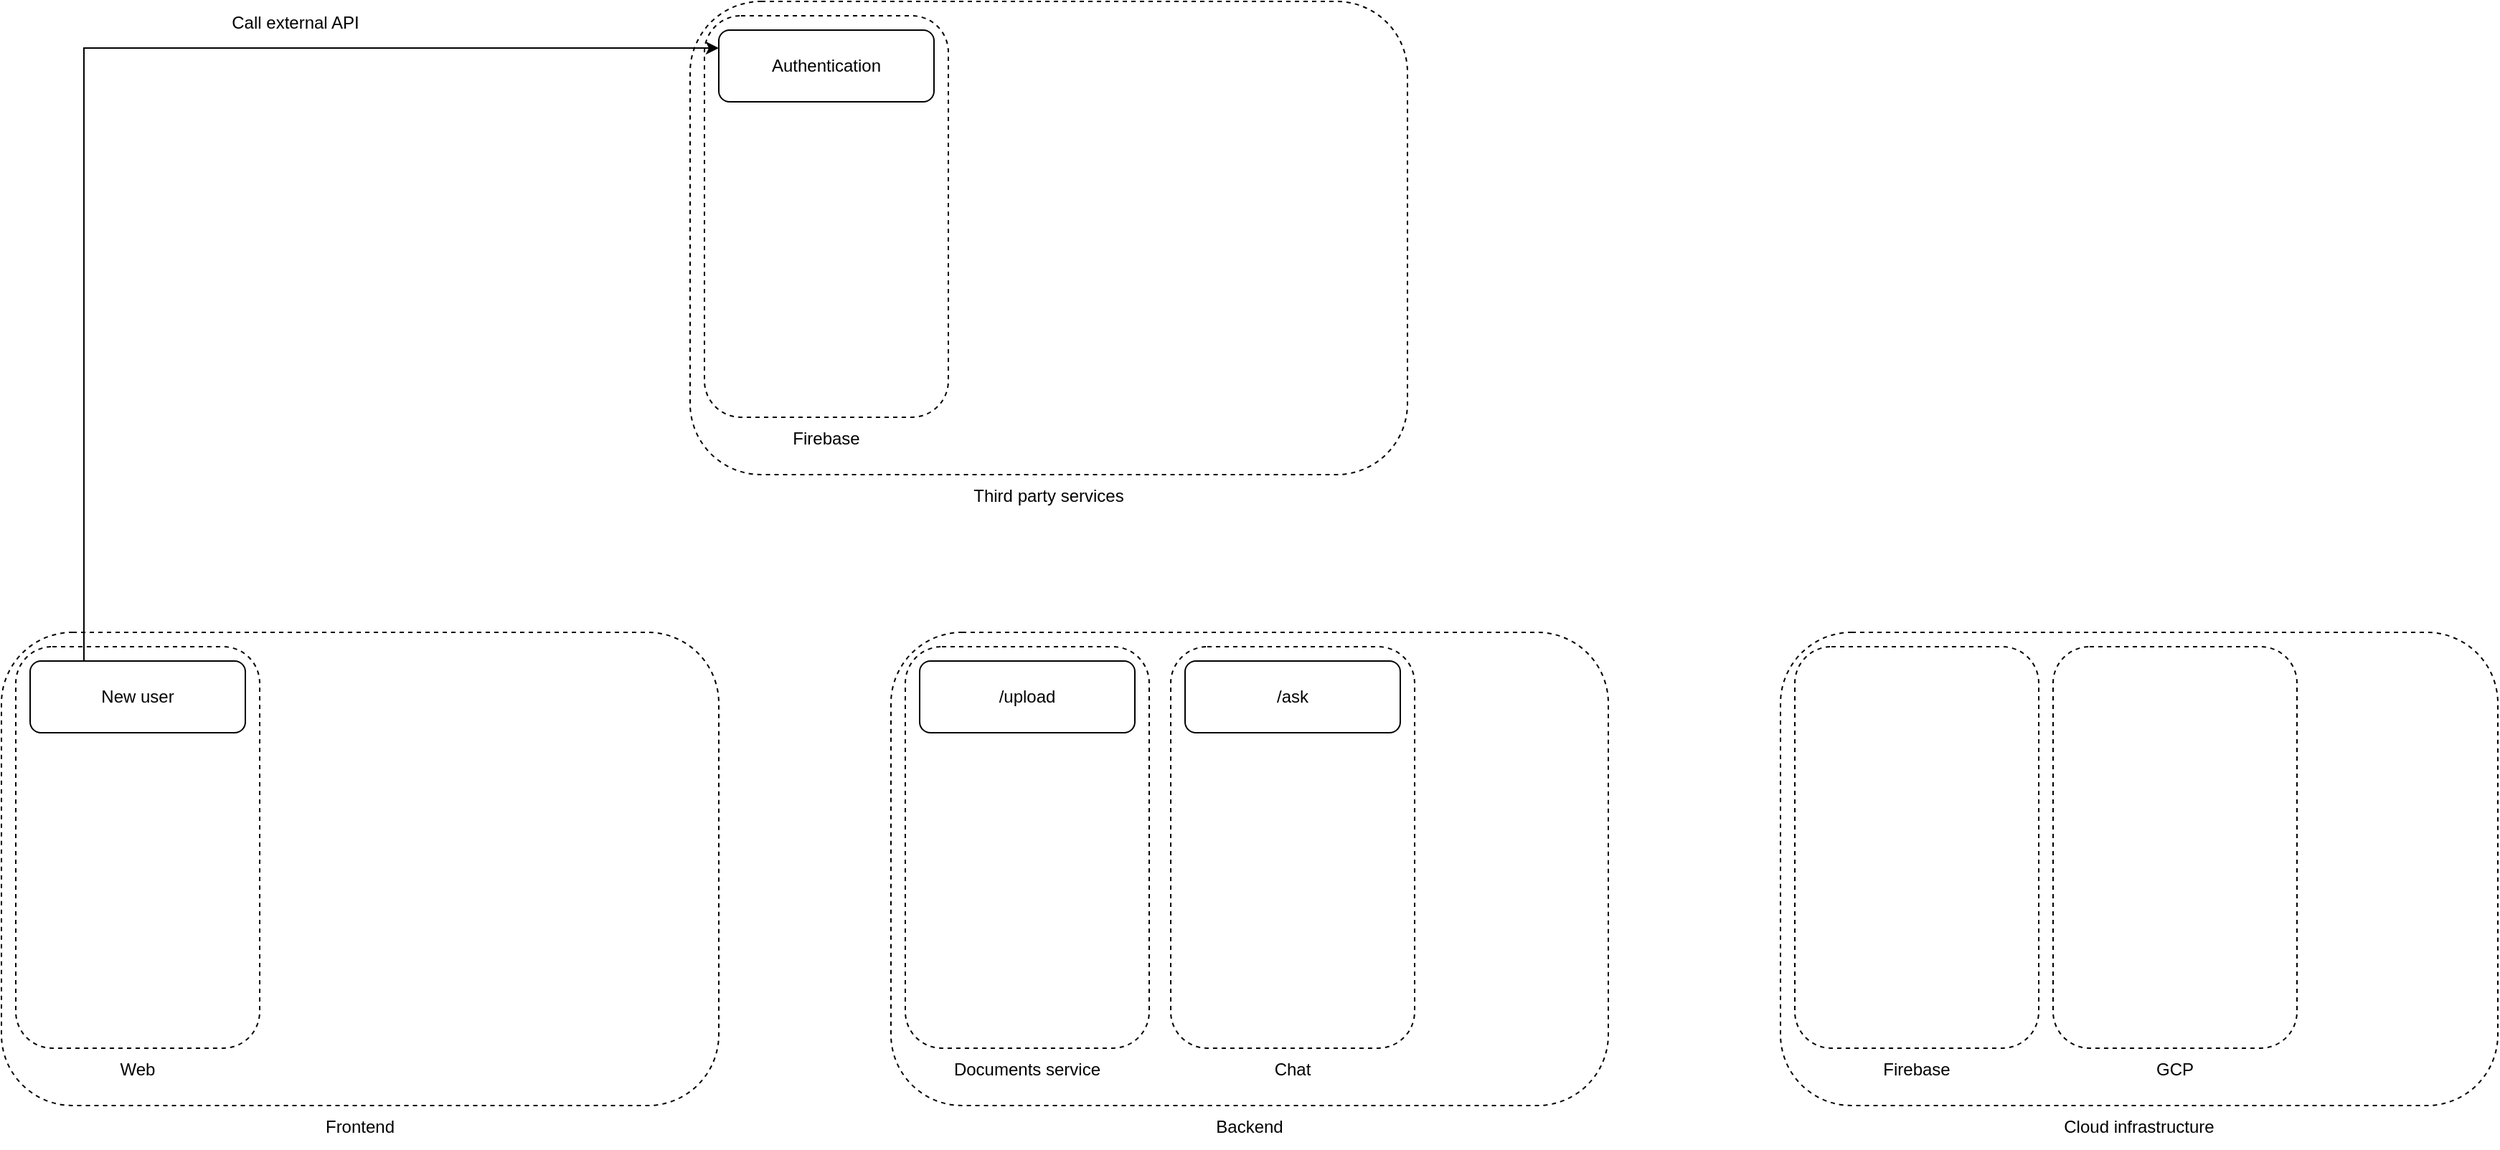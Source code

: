<mxfile version="21.3.2" type="device">
  <diagram name="Page-1" id="74b105a0-9070-1c63-61bc-23e55f88626e">
    <mxGraphModel dx="1654" dy="914" grid="1" gridSize="10" guides="1" tooltips="1" connect="1" arrows="1" fold="1" page="1" pageScale="1.5" pageWidth="1169" pageHeight="826" background="none" math="0" shadow="0">
      <root>
        <mxCell id="0" style=";html=1;" />
        <mxCell id="1" style=";html=1;" parent="0" />
        <mxCell id="34zotttAyR3V0SCPq7iB-4" value="" style="rounded=1;whiteSpace=wrap;html=1;fillColor=none;dashed=1;" vertex="1" parent="1">
          <mxGeometry x="80" y="560" width="500" height="330" as="geometry" />
        </mxCell>
        <mxCell id="34zotttAyR3V0SCPq7iB-5" value="Frontend" style="text;html=1;strokeColor=none;fillColor=none;align=center;verticalAlign=middle;whiteSpace=wrap;rounded=0;" vertex="1" parent="1">
          <mxGeometry x="300" y="890" width="60" height="30" as="geometry" />
        </mxCell>
        <mxCell id="34zotttAyR3V0SCPq7iB-7" value="" style="rounded=1;whiteSpace=wrap;html=1;fillColor=none;dashed=1;" vertex="1" parent="1">
          <mxGeometry x="560" y="120" width="500" height="330" as="geometry" />
        </mxCell>
        <mxCell id="34zotttAyR3V0SCPq7iB-8" value="Third party services" style="text;html=1;strokeColor=none;fillColor=none;align=center;verticalAlign=middle;whiteSpace=wrap;rounded=0;" vertex="1" parent="1">
          <mxGeometry x="725" y="450" width="170" height="30" as="geometry" />
        </mxCell>
        <mxCell id="34zotttAyR3V0SCPq7iB-10" value="" style="rounded=1;whiteSpace=wrap;html=1;fillColor=none;dashed=1;" vertex="1" parent="1">
          <mxGeometry x="570" y="130" width="170" height="280" as="geometry" />
        </mxCell>
        <mxCell id="34zotttAyR3V0SCPq7iB-11" value="Firebase" style="text;html=1;strokeColor=none;fillColor=none;align=center;verticalAlign=middle;whiteSpace=wrap;rounded=0;" vertex="1" parent="1">
          <mxGeometry x="570" y="410" width="170" height="30" as="geometry" />
        </mxCell>
        <mxCell id="34zotttAyR3V0SCPq7iB-13" value="Authentication" style="rounded=1;whiteSpace=wrap;html=1;" vertex="1" parent="1">
          <mxGeometry x="580" y="140" width="150" height="50" as="geometry" />
        </mxCell>
        <mxCell id="34zotttAyR3V0SCPq7iB-14" value="" style="rounded=1;whiteSpace=wrap;html=1;fillColor=none;dashed=1;" vertex="1" parent="1">
          <mxGeometry x="700" y="560" width="500" height="330" as="geometry" />
        </mxCell>
        <mxCell id="34zotttAyR3V0SCPq7iB-15" value="Backend" style="text;html=1;strokeColor=none;fillColor=none;align=center;verticalAlign=middle;whiteSpace=wrap;rounded=0;" vertex="1" parent="1">
          <mxGeometry x="920" y="890" width="60" height="30" as="geometry" />
        </mxCell>
        <mxCell id="34zotttAyR3V0SCPq7iB-16" value="" style="rounded=1;whiteSpace=wrap;html=1;fillColor=none;dashed=1;" vertex="1" parent="1">
          <mxGeometry x="1320" y="560" width="500" height="330" as="geometry" />
        </mxCell>
        <mxCell id="34zotttAyR3V0SCPq7iB-17" value="Cloud infrastructure" style="text;html=1;strokeColor=none;fillColor=none;align=center;verticalAlign=middle;whiteSpace=wrap;rounded=0;" vertex="1" parent="1">
          <mxGeometry x="1500" y="890" width="140" height="30" as="geometry" />
        </mxCell>
        <mxCell id="34zotttAyR3V0SCPq7iB-18" value="" style="rounded=1;whiteSpace=wrap;html=1;fillColor=none;dashed=1;" vertex="1" parent="1">
          <mxGeometry x="1330" y="570" width="170" height="280" as="geometry" />
        </mxCell>
        <mxCell id="34zotttAyR3V0SCPq7iB-19" value="Firebase" style="text;html=1;strokeColor=none;fillColor=none;align=center;verticalAlign=middle;whiteSpace=wrap;rounded=0;" vertex="1" parent="1">
          <mxGeometry x="1330" y="850" width="170" height="30" as="geometry" />
        </mxCell>
        <mxCell id="34zotttAyR3V0SCPq7iB-20" value="" style="rounded=1;whiteSpace=wrap;html=1;fillColor=none;dashed=1;" vertex="1" parent="1">
          <mxGeometry x="1510" y="570" width="170" height="280" as="geometry" />
        </mxCell>
        <mxCell id="34zotttAyR3V0SCPq7iB-21" value="GCP" style="text;html=1;strokeColor=none;fillColor=none;align=center;verticalAlign=middle;whiteSpace=wrap;rounded=0;" vertex="1" parent="1">
          <mxGeometry x="1510" y="850" width="170" height="30" as="geometry" />
        </mxCell>
        <mxCell id="34zotttAyR3V0SCPq7iB-23" value="" style="rounded=1;whiteSpace=wrap;html=1;fillColor=none;dashed=1;" vertex="1" parent="1">
          <mxGeometry x="90" y="570" width="170" height="280" as="geometry" />
        </mxCell>
        <mxCell id="34zotttAyR3V0SCPq7iB-24" value="Web" style="text;html=1;strokeColor=none;fillColor=none;align=center;verticalAlign=middle;whiteSpace=wrap;rounded=0;" vertex="1" parent="1">
          <mxGeometry x="90" y="850" width="170" height="30" as="geometry" />
        </mxCell>
        <mxCell id="34zotttAyR3V0SCPq7iB-26" style="edgeStyle=orthogonalEdgeStyle;rounded=0;orthogonalLoop=1;jettySize=auto;html=1;exitX=0.25;exitY=0;exitDx=0;exitDy=0;entryX=0;entryY=0.25;entryDx=0;entryDy=0;" edge="1" parent="1" source="34zotttAyR3V0SCPq7iB-25" target="34zotttAyR3V0SCPq7iB-13">
          <mxGeometry relative="1" as="geometry" />
        </mxCell>
        <mxCell id="34zotttAyR3V0SCPq7iB-25" value="New user" style="rounded=1;whiteSpace=wrap;html=1;" vertex="1" parent="1">
          <mxGeometry x="100" y="580" width="150" height="50" as="geometry" />
        </mxCell>
        <mxCell id="34zotttAyR3V0SCPq7iB-27" value="Call external API" style="text;html=1;strokeColor=none;fillColor=none;align=center;verticalAlign=middle;whiteSpace=wrap;rounded=0;" vertex="1" parent="1">
          <mxGeometry x="140" y="120" width="290" height="30" as="geometry" />
        </mxCell>
        <mxCell id="34zotttAyR3V0SCPq7iB-29" value="" style="rounded=1;whiteSpace=wrap;html=1;fillColor=none;dashed=1;" vertex="1" parent="1">
          <mxGeometry x="710" y="570" width="170" height="280" as="geometry" />
        </mxCell>
        <mxCell id="34zotttAyR3V0SCPq7iB-30" value="Documents service" style="text;html=1;strokeColor=none;fillColor=none;align=center;verticalAlign=middle;whiteSpace=wrap;rounded=0;" vertex="1" parent="1">
          <mxGeometry x="710" y="850" width="170" height="30" as="geometry" />
        </mxCell>
        <mxCell id="34zotttAyR3V0SCPq7iB-31" value="/upload" style="rounded=1;whiteSpace=wrap;html=1;" vertex="1" parent="1">
          <mxGeometry x="720" y="580" width="150" height="50" as="geometry" />
        </mxCell>
        <mxCell id="34zotttAyR3V0SCPq7iB-32" value="" style="rounded=1;whiteSpace=wrap;html=1;fillColor=none;dashed=1;" vertex="1" parent="1">
          <mxGeometry x="895" y="570" width="170" height="280" as="geometry" />
        </mxCell>
        <mxCell id="34zotttAyR3V0SCPq7iB-33" value="Chat" style="text;html=1;strokeColor=none;fillColor=none;align=center;verticalAlign=middle;whiteSpace=wrap;rounded=0;" vertex="1" parent="1">
          <mxGeometry x="895" y="850" width="170" height="30" as="geometry" />
        </mxCell>
        <mxCell id="34zotttAyR3V0SCPq7iB-34" value="/ask" style="rounded=1;whiteSpace=wrap;html=1;" vertex="1" parent="1">
          <mxGeometry x="905" y="580" width="150" height="50" as="geometry" />
        </mxCell>
      </root>
    </mxGraphModel>
  </diagram>
</mxfile>
